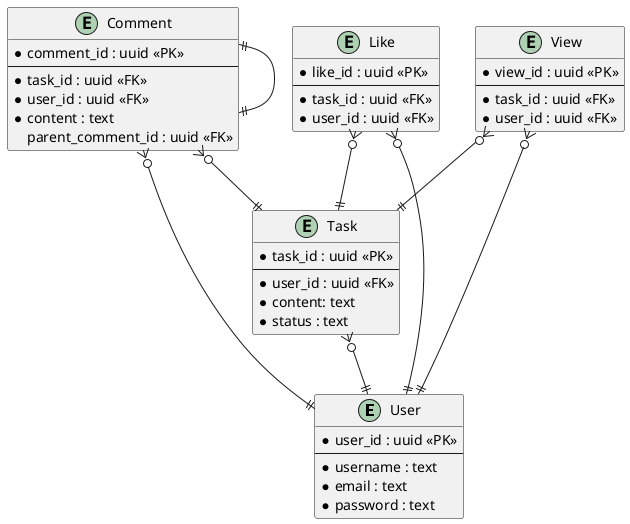 @startuml

entity "User" as user {
  *user_id : uuid <<PK>>
  --
  * username : text
  * email : text
  * password : text
}

entity "Task" as task {
  *task_id : uuid <<PK>>
  --
  *user_id : uuid <<FK>>
  *content: text
  *status : text 
}

entity "Comment" as comment {
  *comment_id : uuid <<PK>>
  --
  *task_id : uuid <<FK>>
  *user_id : uuid <<FK>>
  *content : text
  parent_comment_id : uuid <<FK>> 
}

entity "Like" as like {
  *like_id : uuid <<PK>>
  --
  *task_id : uuid <<FK>>
  *user_id : uuid <<FK>>
}

entity "View" as view {
  *view_id : uuid <<PK>>
  --
  *task_id : uuid <<FK>>
  *user_id : uuid <<FK>>
}

task }o--|| user
like }o--|| task
like }o--|| user
comment }o--|| task
comment }o--|| user
view }o--|| task
view }o--|| user
comment ||--|| comment

@enduml
